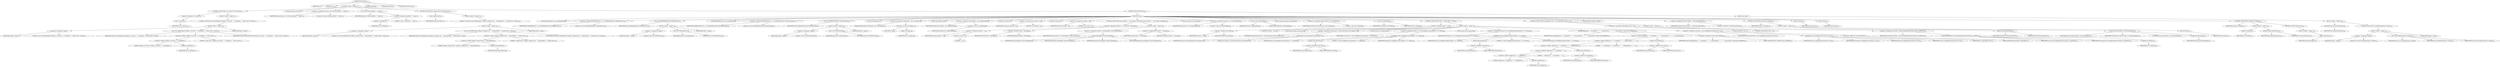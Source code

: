digraph "processFile" {  
"744" [label = <(METHOD,processFile)<SUB>272</SUB>> ]
"69" [label = <(PARAM,this)<SUB>272</SUB>> ]
"745" [label = <(PARAM,File src)<SUB>272</SUB>> ]
"746" [label = <(BLOCK,&lt;empty&gt;,&lt;empty&gt;)<SUB>272</SUB>> ]
"747" [label = <(CONTROL_STRUCTURE,if (!src.exists()),if (!src.exists()))<SUB>273</SUB>> ]
"748" [label = <(&lt;operator&gt;.logicalNot,!src.exists())<SUB>273</SUB>> ]
"749" [label = <(exists,src.exists())<SUB>273</SUB>> ]
"750" [label = <(IDENTIFIER,src,src.exists())<SUB>273</SUB>> ]
"751" [label = <(BLOCK,&lt;empty&gt;,&lt;empty&gt;)<SUB>273</SUB>> ]
"752" [label = <(&lt;operator&gt;.throw,throw new BuildException(&quot;Replace: source file &quot; + src.getPath() + &quot; doesn't exist&quot;, location);)<SUB>274</SUB>> ]
"753" [label = <(BLOCK,&lt;empty&gt;,&lt;empty&gt;)<SUB>274</SUB>> ]
"754" [label = <(&lt;operator&gt;.assignment,&lt;empty&gt;)> ]
"755" [label = <(IDENTIFIER,$obj18,&lt;empty&gt;)> ]
"756" [label = <(&lt;operator&gt;.alloc,new BuildException(&quot;Replace: source file &quot; + src.getPath() + &quot; doesn't exist&quot;, location))<SUB>274</SUB>> ]
"757" [label = <(&lt;init&gt;,new BuildException(&quot;Replace: source file &quot; + src.getPath() + &quot; doesn't exist&quot;, location))<SUB>274</SUB>> ]
"758" [label = <(IDENTIFIER,$obj18,new BuildException(&quot;Replace: source file &quot; + src.getPath() + &quot; doesn't exist&quot;, location))> ]
"759" [label = <(&lt;operator&gt;.addition,&quot;Replace: source file &quot; + src.getPath() + &quot; doesn't exist&quot;)<SUB>274</SUB>> ]
"760" [label = <(&lt;operator&gt;.addition,&quot;Replace: source file &quot; + src.getPath())<SUB>274</SUB>> ]
"761" [label = <(LITERAL,&quot;Replace: source file &quot;,&quot;Replace: source file &quot; + src.getPath())<SUB>274</SUB>> ]
"762" [label = <(getPath,src.getPath())<SUB>274</SUB>> ]
"763" [label = <(IDENTIFIER,src,src.getPath())<SUB>274</SUB>> ]
"764" [label = <(LITERAL,&quot; doesn't exist&quot;,&quot;Replace: source file &quot; + src.getPath() + &quot; doesn't exist&quot;)<SUB>274</SUB>> ]
"765" [label = <(IDENTIFIER,location,new BuildException(&quot;Replace: source file &quot; + src.getPath() + &quot; doesn't exist&quot;, location))<SUB>274</SUB>> ]
"766" [label = <(IDENTIFIER,$obj18,&lt;empty&gt;)> ]
"59" [label = <(LOCAL,File temp: java.io.File)> ]
"767" [label = <(&lt;operator&gt;.assignment,File temp = new File(src.getPath() + &quot;.temp&quot;))<SUB>277</SUB>> ]
"768" [label = <(IDENTIFIER,temp,File temp = new File(src.getPath() + &quot;.temp&quot;))<SUB>277</SUB>> ]
"769" [label = <(&lt;operator&gt;.alloc,new File(src.getPath() + &quot;.temp&quot;))<SUB>277</SUB>> ]
"770" [label = <(&lt;init&gt;,new File(src.getPath() + &quot;.temp&quot;))<SUB>277</SUB>> ]
"58" [label = <(IDENTIFIER,temp,new File(src.getPath() + &quot;.temp&quot;))<SUB>277</SUB>> ]
"771" [label = <(&lt;operator&gt;.addition,src.getPath() + &quot;.temp&quot;)<SUB>277</SUB>> ]
"772" [label = <(getPath,src.getPath())<SUB>277</SUB>> ]
"773" [label = <(IDENTIFIER,src,src.getPath())<SUB>277</SUB>> ]
"774" [label = <(LITERAL,&quot;.temp&quot;,src.getPath() + &quot;.temp&quot;)<SUB>277</SUB>> ]
"775" [label = <(CONTROL_STRUCTURE,if (temp.exists()),if (temp.exists()))<SUB>279</SUB>> ]
"776" [label = <(exists,temp.exists())<SUB>279</SUB>> ]
"777" [label = <(IDENTIFIER,temp,temp.exists())<SUB>279</SUB>> ]
"778" [label = <(BLOCK,&lt;empty&gt;,&lt;empty&gt;)<SUB>279</SUB>> ]
"779" [label = <(&lt;operator&gt;.throw,throw new BuildException(&quot;Replace: temporary file &quot; + temp.getPath() + &quot; already exists&quot;, location);)<SUB>280</SUB>> ]
"780" [label = <(BLOCK,&lt;empty&gt;,&lt;empty&gt;)<SUB>280</SUB>> ]
"781" [label = <(&lt;operator&gt;.assignment,&lt;empty&gt;)> ]
"782" [label = <(IDENTIFIER,$obj20,&lt;empty&gt;)> ]
"783" [label = <(&lt;operator&gt;.alloc,new BuildException(&quot;Replace: temporary file &quot; + temp.getPath() + &quot; already exists&quot;, location))<SUB>280</SUB>> ]
"784" [label = <(&lt;init&gt;,new BuildException(&quot;Replace: temporary file &quot; + temp.getPath() + &quot; already exists&quot;, location))<SUB>280</SUB>> ]
"785" [label = <(IDENTIFIER,$obj20,new BuildException(&quot;Replace: temporary file &quot; + temp.getPath() + &quot; already exists&quot;, location))> ]
"786" [label = <(&lt;operator&gt;.addition,&quot;Replace: temporary file &quot; + temp.getPath() + &quot; already exists&quot;)<SUB>280</SUB>> ]
"787" [label = <(&lt;operator&gt;.addition,&quot;Replace: temporary file &quot; + temp.getPath())<SUB>280</SUB>> ]
"788" [label = <(LITERAL,&quot;Replace: temporary file &quot;,&quot;Replace: temporary file &quot; + temp.getPath())<SUB>280</SUB>> ]
"789" [label = <(getPath,temp.getPath())<SUB>280</SUB>> ]
"790" [label = <(IDENTIFIER,temp,temp.getPath())<SUB>280</SUB>> ]
"791" [label = <(LITERAL,&quot; already exists&quot;,&quot;Replace: temporary file &quot; + temp.getPath() + &quot; already exists&quot;)<SUB>280</SUB>> ]
"792" [label = <(IDENTIFIER,location,new BuildException(&quot;Replace: temporary file &quot; + temp.getPath() + &quot; already exists&quot;, location))<SUB>280</SUB>> ]
"793" [label = <(IDENTIFIER,$obj20,&lt;empty&gt;)> ]
"794" [label = <(CONTROL_STRUCTURE,try,try)<SUB>283</SUB>> ]
"795" [label = <(BLOCK,try,try)<SUB>283</SUB>> ]
"61" [label = <(LOCAL,BufferedReader br: java.io.BufferedReader)> ]
"796" [label = <(&lt;operator&gt;.assignment,BufferedReader br = new BufferedReader(new FileReader(src)))<SUB>284</SUB>> ]
"797" [label = <(IDENTIFIER,br,BufferedReader br = new BufferedReader(new FileReader(src)))<SUB>284</SUB>> ]
"798" [label = <(&lt;operator&gt;.alloc,new BufferedReader(new FileReader(src)))<SUB>284</SUB>> ]
"799" [label = <(&lt;init&gt;,new BufferedReader(new FileReader(src)))<SUB>284</SUB>> ]
"60" [label = <(IDENTIFIER,br,new BufferedReader(new FileReader(src)))<SUB>284</SUB>> ]
"800" [label = <(BLOCK,&lt;empty&gt;,&lt;empty&gt;)<SUB>284</SUB>> ]
"801" [label = <(&lt;operator&gt;.assignment,&lt;empty&gt;)> ]
"802" [label = <(IDENTIFIER,$obj21,&lt;empty&gt;)> ]
"803" [label = <(&lt;operator&gt;.alloc,new FileReader(src))<SUB>284</SUB>> ]
"804" [label = <(&lt;init&gt;,new FileReader(src))<SUB>284</SUB>> ]
"805" [label = <(IDENTIFIER,$obj21,new FileReader(src))> ]
"806" [label = <(IDENTIFIER,src,new FileReader(src))<SUB>284</SUB>> ]
"807" [label = <(IDENTIFIER,$obj21,&lt;empty&gt;)> ]
"63" [label = <(LOCAL,BufferedWriter bw: java.io.BufferedWriter)> ]
"808" [label = <(&lt;operator&gt;.assignment,BufferedWriter bw = new BufferedWriter(new FileWriter(temp)))<SUB>285</SUB>> ]
"809" [label = <(IDENTIFIER,bw,BufferedWriter bw = new BufferedWriter(new FileWriter(temp)))<SUB>285</SUB>> ]
"810" [label = <(&lt;operator&gt;.alloc,new BufferedWriter(new FileWriter(temp)))<SUB>285</SUB>> ]
"811" [label = <(&lt;init&gt;,new BufferedWriter(new FileWriter(temp)))<SUB>285</SUB>> ]
"62" [label = <(IDENTIFIER,bw,new BufferedWriter(new FileWriter(temp)))<SUB>285</SUB>> ]
"812" [label = <(BLOCK,&lt;empty&gt;,&lt;empty&gt;)<SUB>285</SUB>> ]
"813" [label = <(&lt;operator&gt;.assignment,&lt;empty&gt;)> ]
"814" [label = <(IDENTIFIER,$obj23,&lt;empty&gt;)> ]
"815" [label = <(&lt;operator&gt;.alloc,new FileWriter(temp))<SUB>285</SUB>> ]
"816" [label = <(&lt;init&gt;,new FileWriter(temp))<SUB>285</SUB>> ]
"817" [label = <(IDENTIFIER,$obj23,new FileWriter(temp))> ]
"818" [label = <(IDENTIFIER,temp,new FileWriter(temp))<SUB>285</SUB>> ]
"819" [label = <(IDENTIFIER,$obj23,&lt;empty&gt;)> ]
"820" [label = <(LOCAL,int fileLength: int)> ]
"821" [label = <(&lt;operator&gt;.assignment,int fileLength = (int) (src.length()))<SUB>288</SUB>> ]
"822" [label = <(IDENTIFIER,fileLength,int fileLength = (int) (src.length()))<SUB>288</SUB>> ]
"823" [label = <(&lt;operator&gt;.cast,(int) (src.length()))<SUB>288</SUB>> ]
"824" [label = <(TYPE_REF,int,int)<SUB>288</SUB>> ]
"825" [label = <(length,src.length())<SUB>288</SUB>> ]
"826" [label = <(IDENTIFIER,src,src.length())<SUB>288</SUB>> ]
"827" [label = <(LOCAL,char[] tmpBuf: char[])> ]
"828" [label = <(&lt;operator&gt;.assignment,char[] tmpBuf = new char[fileLength])<SUB>289</SUB>> ]
"829" [label = <(IDENTIFIER,tmpBuf,char[] tmpBuf = new char[fileLength])<SUB>289</SUB>> ]
"830" [label = <(&lt;operator&gt;.alloc,new char[fileLength])> ]
"831" [label = <(IDENTIFIER,fileLength,new char[fileLength])<SUB>289</SUB>> ]
"832" [label = <(LOCAL,int numread: int)> ]
"833" [label = <(&lt;operator&gt;.assignment,int numread = 0)<SUB>290</SUB>> ]
"834" [label = <(IDENTIFIER,numread,int numread = 0)<SUB>290</SUB>> ]
"835" [label = <(LITERAL,0,int numread = 0)<SUB>290</SUB>> ]
"836" [label = <(LOCAL,int totread: int)> ]
"837" [label = <(&lt;operator&gt;.assignment,int totread = 0)<SUB>291</SUB>> ]
"838" [label = <(IDENTIFIER,totread,int totread = 0)<SUB>291</SUB>> ]
"839" [label = <(LITERAL,0,int totread = 0)<SUB>291</SUB>> ]
"840" [label = <(CONTROL_STRUCTURE,while (numread != -1 &amp;&amp; totread &lt; fileLength),while (numread != -1 &amp;&amp; totread &lt; fileLength))<SUB>292</SUB>> ]
"841" [label = <(&lt;operator&gt;.logicalAnd,numread != -1 &amp;&amp; totread &lt; fileLength)<SUB>292</SUB>> ]
"842" [label = <(&lt;operator&gt;.notEquals,numread != -1)<SUB>292</SUB>> ]
"843" [label = <(IDENTIFIER,numread,numread != -1)<SUB>292</SUB>> ]
"844" [label = <(&lt;operator&gt;.minus,-1)<SUB>292</SUB>> ]
"845" [label = <(LITERAL,1,-1)<SUB>292</SUB>> ]
"846" [label = <(&lt;operator&gt;.lessThan,totread &lt; fileLength)<SUB>292</SUB>> ]
"847" [label = <(IDENTIFIER,totread,totread &lt; fileLength)<SUB>292</SUB>> ]
"848" [label = <(IDENTIFIER,fileLength,totread &lt; fileLength)<SUB>292</SUB>> ]
"849" [label = <(BLOCK,&lt;empty&gt;,&lt;empty&gt;)<SUB>292</SUB>> ]
"850" [label = <(&lt;operator&gt;.assignment,numread = br.read(tmpBuf, totread, fileLength))<SUB>293</SUB>> ]
"851" [label = <(IDENTIFIER,numread,numread = br.read(tmpBuf, totread, fileLength))<SUB>293</SUB>> ]
"852" [label = <(read,br.read(tmpBuf, totread, fileLength))<SUB>293</SUB>> ]
"853" [label = <(IDENTIFIER,br,br.read(tmpBuf, totread, fileLength))<SUB>293</SUB>> ]
"854" [label = <(IDENTIFIER,tmpBuf,br.read(tmpBuf, totread, fileLength))<SUB>293</SUB>> ]
"855" [label = <(IDENTIFIER,totread,br.read(tmpBuf, totread, fileLength))<SUB>293</SUB>> ]
"856" [label = <(IDENTIFIER,fileLength,br.read(tmpBuf, totread, fileLength))<SUB>293</SUB>> ]
"857" [label = <(&lt;operator&gt;.assignmentPlus,totread += numread)<SUB>294</SUB>> ]
"858" [label = <(IDENTIFIER,totread,totread += numread)<SUB>294</SUB>> ]
"859" [label = <(IDENTIFIER,numread,totread += numread)<SUB>294</SUB>> ]
"65" [label = <(LOCAL,String buf: java.lang.String)> ]
"860" [label = <(&lt;operator&gt;.assignment,String buf = new String(tmpBuf))<SUB>298</SUB>> ]
"861" [label = <(IDENTIFIER,buf,String buf = new String(tmpBuf))<SUB>298</SUB>> ]
"862" [label = <(&lt;operator&gt;.alloc,new String(tmpBuf))<SUB>298</SUB>> ]
"863" [label = <(&lt;init&gt;,new String(tmpBuf))<SUB>298</SUB>> ]
"64" [label = <(IDENTIFIER,buf,new String(tmpBuf))<SUB>298</SUB>> ]
"864" [label = <(IDENTIFIER,tmpBuf,new String(tmpBuf))<SUB>298</SUB>> ]
"67" [label = <(LOCAL,String newString: java.lang.String)> ]
"865" [label = <(&lt;operator&gt;.assignment,String newString = new String(buf))<SUB>301</SUB>> ]
"866" [label = <(IDENTIFIER,newString,String newString = new String(buf))<SUB>301</SUB>> ]
"867" [label = <(&lt;operator&gt;.alloc,new String(buf))<SUB>301</SUB>> ]
"868" [label = <(&lt;init&gt;,new String(buf))<SUB>301</SUB>> ]
"66" [label = <(IDENTIFIER,newString,new String(buf))<SUB>301</SUB>> ]
"869" [label = <(IDENTIFIER,buf,new String(buf))<SUB>301</SUB>> ]
"870" [label = <(CONTROL_STRUCTURE,if (token != null),if (token != null))<SUB>303</SUB>> ]
"871" [label = <(&lt;operator&gt;.notEquals,token != null)<SUB>303</SUB>> ]
"872" [label = <(&lt;operator&gt;.fieldAccess,this.token)<SUB>303</SUB>> ]
"873" [label = <(IDENTIFIER,this,token != null)<SUB>303</SUB>> ]
"874" [label = <(FIELD_IDENTIFIER,token,token)<SUB>303</SUB>> ]
"875" [label = <(LITERAL,null,token != null)<SUB>303</SUB>> ]
"876" [label = <(BLOCK,&lt;empty&gt;,&lt;empty&gt;)<SUB>304</SUB>> ]
"877" [label = <(LOCAL,String linesep: java.lang.String)> ]
"878" [label = <(&lt;operator&gt;.assignment,String linesep = System.getProperty(&quot;line.separator&quot;))<SUB>308</SUB>> ]
"879" [label = <(IDENTIFIER,linesep,String linesep = System.getProperty(&quot;line.separator&quot;))<SUB>308</SUB>> ]
"880" [label = <(getProperty,System.getProperty(&quot;line.separator&quot;))<SUB>308</SUB>> ]
"881" [label = <(IDENTIFIER,System,System.getProperty(&quot;line.separator&quot;))<SUB>308</SUB>> ]
"882" [label = <(LITERAL,&quot;line.separator&quot;,System.getProperty(&quot;line.separator&quot;))<SUB>308</SUB>> ]
"883" [label = <(LOCAL,String val: java.lang.String)> ]
"884" [label = <(&lt;operator&gt;.assignment,String val = this.stringReplace(value.getText(), &quot;\n&quot;, linesep))<SUB>309</SUB>> ]
"885" [label = <(IDENTIFIER,val,String val = this.stringReplace(value.getText(), &quot;\n&quot;, linesep))<SUB>309</SUB>> ]
"886" [label = <(stringReplace,this.stringReplace(value.getText(), &quot;\n&quot;, linesep))<SUB>309</SUB>> ]
"68" [label = <(IDENTIFIER,this,this.stringReplace(value.getText(), &quot;\n&quot;, linesep))<SUB>309</SUB>> ]
"887" [label = <(getText,value.getText())<SUB>309</SUB>> ]
"888" [label = <(&lt;operator&gt;.fieldAccess,this.value)<SUB>309</SUB>> ]
"889" [label = <(IDENTIFIER,this,value.getText())<SUB>309</SUB>> ]
"890" [label = <(FIELD_IDENTIFIER,value,value)<SUB>309</SUB>> ]
"891" [label = <(LITERAL,&quot;\n&quot;,this.stringReplace(value.getText(), &quot;\n&quot;, linesep))<SUB>309</SUB>> ]
"892" [label = <(IDENTIFIER,linesep,this.stringReplace(value.getText(), &quot;\n&quot;, linesep))<SUB>309</SUB>> ]
"893" [label = <(LOCAL,String tok: java.lang.String)> ]
"894" [label = <(&lt;operator&gt;.assignment,String tok = this.stringReplace(token.getText(), &quot;\n&quot;, linesep))<SUB>310</SUB>> ]
"895" [label = <(IDENTIFIER,tok,String tok = this.stringReplace(token.getText(), &quot;\n&quot;, linesep))<SUB>310</SUB>> ]
"896" [label = <(stringReplace,this.stringReplace(token.getText(), &quot;\n&quot;, linesep))<SUB>310</SUB>> ]
"70" [label = <(IDENTIFIER,this,this.stringReplace(token.getText(), &quot;\n&quot;, linesep))<SUB>310</SUB>> ]
"897" [label = <(getText,token.getText())<SUB>310</SUB>> ]
"898" [label = <(&lt;operator&gt;.fieldAccess,this.token)<SUB>310</SUB>> ]
"899" [label = <(IDENTIFIER,this,token.getText())<SUB>310</SUB>> ]
"900" [label = <(FIELD_IDENTIFIER,token,token)<SUB>310</SUB>> ]
"901" [label = <(LITERAL,&quot;\n&quot;,this.stringReplace(token.getText(), &quot;\n&quot;, linesep))<SUB>310</SUB>> ]
"902" [label = <(IDENTIFIER,linesep,this.stringReplace(token.getText(), &quot;\n&quot;, linesep))<SUB>310</SUB>> ]
"903" [label = <(log,log(&quot;Replacing in &quot; + src.getPath() + &quot;: &quot; + token.getText() + &quot; --&gt; &quot; + value.getText(), Project.MSG_VERBOSE))<SUB>313</SUB>> ]
"71" [label = <(IDENTIFIER,this,log(&quot;Replacing in &quot; + src.getPath() + &quot;: &quot; + token.getText() + &quot; --&gt; &quot; + value.getText(), Project.MSG_VERBOSE))<SUB>313</SUB>> ]
"904" [label = <(&lt;operator&gt;.addition,&quot;Replacing in &quot; + src.getPath() + &quot;: &quot; + token.getText() + &quot; --&gt; &quot; + value.getText())<SUB>313</SUB>> ]
"905" [label = <(&lt;operator&gt;.addition,&quot;Replacing in &quot; + src.getPath() + &quot;: &quot; + token.getText() + &quot; --&gt; &quot;)<SUB>313</SUB>> ]
"906" [label = <(&lt;operator&gt;.addition,&quot;Replacing in &quot; + src.getPath() + &quot;: &quot; + token.getText())<SUB>313</SUB>> ]
"907" [label = <(&lt;operator&gt;.addition,&quot;Replacing in &quot; + src.getPath() + &quot;: &quot;)<SUB>313</SUB>> ]
"908" [label = <(&lt;operator&gt;.addition,&quot;Replacing in &quot; + src.getPath())<SUB>313</SUB>> ]
"909" [label = <(LITERAL,&quot;Replacing in &quot;,&quot;Replacing in &quot; + src.getPath())<SUB>313</SUB>> ]
"910" [label = <(getPath,src.getPath())<SUB>313</SUB>> ]
"911" [label = <(IDENTIFIER,src,src.getPath())<SUB>313</SUB>> ]
"912" [label = <(LITERAL,&quot;: &quot;,&quot;Replacing in &quot; + src.getPath() + &quot;: &quot;)<SUB>313</SUB>> ]
"913" [label = <(getText,token.getText())<SUB>313</SUB>> ]
"914" [label = <(&lt;operator&gt;.fieldAccess,this.token)<SUB>313</SUB>> ]
"915" [label = <(IDENTIFIER,this,token.getText())<SUB>313</SUB>> ]
"916" [label = <(FIELD_IDENTIFIER,token,token)<SUB>313</SUB>> ]
"917" [label = <(LITERAL,&quot; --&gt; &quot;,&quot;Replacing in &quot; + src.getPath() + &quot;: &quot; + token.getText() + &quot; --&gt; &quot;)<SUB>313</SUB>> ]
"918" [label = <(getText,value.getText())<SUB>313</SUB>> ]
"919" [label = <(&lt;operator&gt;.fieldAccess,this.value)<SUB>313</SUB>> ]
"920" [label = <(IDENTIFIER,this,value.getText())<SUB>313</SUB>> ]
"921" [label = <(FIELD_IDENTIFIER,value,value)<SUB>313</SUB>> ]
"922" [label = <(&lt;operator&gt;.fieldAccess,Project.MSG_VERBOSE)<SUB>313</SUB>> ]
"923" [label = <(IDENTIFIER,Project,log(&quot;Replacing in &quot; + src.getPath() + &quot;: &quot; + token.getText() + &quot; --&gt; &quot; + value.getText(), Project.MSG_VERBOSE))<SUB>313</SUB>> ]
"924" [label = <(FIELD_IDENTIFIER,MSG_VERBOSE,MSG_VERBOSE)<SUB>313</SUB>> ]
"925" [label = <(&lt;operator&gt;.assignment,newString = this.stringReplace(newString, tok, val))<SUB>314</SUB>> ]
"926" [label = <(IDENTIFIER,newString,newString = this.stringReplace(newString, tok, val))<SUB>314</SUB>> ]
"927" [label = <(stringReplace,this.stringReplace(newString, tok, val))<SUB>314</SUB>> ]
"72" [label = <(IDENTIFIER,this,this.stringReplace(newString, tok, val))<SUB>314</SUB>> ]
"928" [label = <(IDENTIFIER,newString,this.stringReplace(newString, tok, val))<SUB>314</SUB>> ]
"929" [label = <(IDENTIFIER,tok,this.stringReplace(newString, tok, val))<SUB>314</SUB>> ]
"930" [label = <(IDENTIFIER,val,this.stringReplace(newString, tok, val))<SUB>314</SUB>> ]
"931" [label = <(CONTROL_STRUCTURE,if (replacefilters.size() &gt; 0),if (replacefilters.size() &gt; 0))<SUB>317</SUB>> ]
"932" [label = <(&lt;operator&gt;.greaterThan,replacefilters.size() &gt; 0)<SUB>317</SUB>> ]
"933" [label = <(size,replacefilters.size())<SUB>317</SUB>> ]
"934" [label = <(&lt;operator&gt;.fieldAccess,this.replacefilters)<SUB>317</SUB>> ]
"935" [label = <(IDENTIFIER,this,replacefilters.size())<SUB>317</SUB>> ]
"936" [label = <(FIELD_IDENTIFIER,replacefilters,replacefilters)<SUB>317</SUB>> ]
"937" [label = <(LITERAL,0,replacefilters.size() &gt; 0)<SUB>317</SUB>> ]
"938" [label = <(BLOCK,&lt;empty&gt;,&lt;empty&gt;)<SUB>317</SUB>> ]
"939" [label = <(&lt;operator&gt;.assignment,newString = this.processReplacefilters(newString, src.getPath()))<SUB>318</SUB>> ]
"940" [label = <(IDENTIFIER,newString,newString = this.processReplacefilters(newString, src.getPath()))<SUB>318</SUB>> ]
"941" [label = <(processReplacefilters,this.processReplacefilters(newString, src.getPath()))<SUB>318</SUB>> ]
"73" [label = <(IDENTIFIER,this,this.processReplacefilters(newString, src.getPath()))<SUB>318</SUB>> ]
"942" [label = <(IDENTIFIER,newString,this.processReplacefilters(newString, src.getPath()))<SUB>318</SUB>> ]
"943" [label = <(getPath,src.getPath())<SUB>318</SUB>> ]
"944" [label = <(IDENTIFIER,src,src.getPath())<SUB>318</SUB>> ]
"945" [label = <(LOCAL,boolean changes: boolean)> ]
"946" [label = <(&lt;operator&gt;.assignment,boolean changes = !newString.equals(buf))<SUB>321</SUB>> ]
"947" [label = <(IDENTIFIER,changes,boolean changes = !newString.equals(buf))<SUB>321</SUB>> ]
"948" [label = <(&lt;operator&gt;.logicalNot,!newString.equals(buf))<SUB>321</SUB>> ]
"949" [label = <(equals,newString.equals(buf))<SUB>321</SUB>> ]
"950" [label = <(IDENTIFIER,newString,newString.equals(buf))<SUB>321</SUB>> ]
"951" [label = <(IDENTIFIER,buf,newString.equals(buf))<SUB>321</SUB>> ]
"952" [label = <(CONTROL_STRUCTURE,if (changes),if (changes))<SUB>322</SUB>> ]
"953" [label = <(IDENTIFIER,changes,if (changes))<SUB>322</SUB>> ]
"954" [label = <(BLOCK,&lt;empty&gt;,&lt;empty&gt;)<SUB>322</SUB>> ]
"955" [label = <(write,bw.write(newString, 0, newString.length()))<SUB>323</SUB>> ]
"956" [label = <(IDENTIFIER,bw,bw.write(newString, 0, newString.length()))<SUB>323</SUB>> ]
"957" [label = <(IDENTIFIER,newString,bw.write(newString, 0, newString.length()))<SUB>323</SUB>> ]
"958" [label = <(LITERAL,0,bw.write(newString, 0, newString.length()))<SUB>323</SUB>> ]
"959" [label = <(length,newString.length())<SUB>323</SUB>> ]
"960" [label = <(IDENTIFIER,newString,newString.length())<SUB>323</SUB>> ]
"961" [label = <(flush,bw.flush())<SUB>324</SUB>> ]
"962" [label = <(IDENTIFIER,bw,bw.flush())<SUB>324</SUB>> ]
"963" [label = <(close,bw.close())<SUB>328</SUB>> ]
"964" [label = <(IDENTIFIER,bw,bw.close())<SUB>328</SUB>> ]
"965" [label = <(close,br.close())<SUB>329</SUB>> ]
"966" [label = <(IDENTIFIER,br,br.close())<SUB>329</SUB>> ]
"967" [label = <(CONTROL_STRUCTURE,if (changes),if (changes))<SUB>333</SUB>> ]
"968" [label = <(IDENTIFIER,changes,if (changes))<SUB>333</SUB>> ]
"969" [label = <(BLOCK,&lt;empty&gt;,&lt;empty&gt;)<SUB>333</SUB>> ]
"970" [label = <(delete,src.delete())<SUB>334</SUB>> ]
"971" [label = <(IDENTIFIER,src,src.delete())<SUB>334</SUB>> ]
"972" [label = <(renameTo,temp.renameTo(src))<SUB>335</SUB>> ]
"973" [label = <(IDENTIFIER,temp,temp.renameTo(src))<SUB>335</SUB>> ]
"974" [label = <(IDENTIFIER,src,temp.renameTo(src))<SUB>335</SUB>> ]
"975" [label = <(CONTROL_STRUCTURE,else,else)<SUB>336</SUB>> ]
"976" [label = <(BLOCK,&lt;empty&gt;,&lt;empty&gt;)<SUB>336</SUB>> ]
"977" [label = <(delete,temp.delete())<SUB>337</SUB>> ]
"978" [label = <(IDENTIFIER,temp,temp.delete())<SUB>337</SUB>> ]
"979" [label = <(BLOCK,catch,catch)> ]
"980" [label = <(BLOCK,&lt;empty&gt;,&lt;empty&gt;)<SUB>339</SUB>> ]
"981" [label = <(printStackTrace,ioe.printStackTrace())<SUB>340</SUB>> ]
"982" [label = <(IDENTIFIER,ioe,ioe.printStackTrace())<SUB>340</SUB>> ]
"983" [label = <(&lt;operator&gt;.throw,throw new BuildException(ioe, location);)<SUB>341</SUB>> ]
"984" [label = <(BLOCK,&lt;empty&gt;,&lt;empty&gt;)<SUB>341</SUB>> ]
"985" [label = <(&lt;operator&gt;.assignment,&lt;empty&gt;)> ]
"986" [label = <(IDENTIFIER,$obj27,&lt;empty&gt;)> ]
"987" [label = <(&lt;operator&gt;.alloc,new BuildException(ioe, location))<SUB>341</SUB>> ]
"988" [label = <(&lt;init&gt;,new BuildException(ioe, location))<SUB>341</SUB>> ]
"989" [label = <(IDENTIFIER,$obj27,new BuildException(ioe, location))> ]
"990" [label = <(IDENTIFIER,ioe,new BuildException(ioe, location))<SUB>341</SUB>> ]
"991" [label = <(IDENTIFIER,location,new BuildException(ioe, location))<SUB>341</SUB>> ]
"992" [label = <(IDENTIFIER,$obj27,&lt;empty&gt;)> ]
"993" [label = <(MODIFIER,PRIVATE)> ]
"994" [label = <(MODIFIER,VIRTUAL)> ]
"995" [label = <(METHOD_RETURN,void)<SUB>272</SUB>> ]
  "744" -> "69" 
  "744" -> "745" 
  "744" -> "746" 
  "744" -> "993" 
  "744" -> "994" 
  "744" -> "995" 
  "746" -> "747" 
  "746" -> "59" 
  "746" -> "767" 
  "746" -> "770" 
  "746" -> "775" 
  "746" -> "794" 
  "747" -> "748" 
  "747" -> "751" 
  "748" -> "749" 
  "749" -> "750" 
  "751" -> "752" 
  "752" -> "753" 
  "753" -> "754" 
  "753" -> "757" 
  "753" -> "766" 
  "754" -> "755" 
  "754" -> "756" 
  "757" -> "758" 
  "757" -> "759" 
  "757" -> "765" 
  "759" -> "760" 
  "759" -> "764" 
  "760" -> "761" 
  "760" -> "762" 
  "762" -> "763" 
  "767" -> "768" 
  "767" -> "769" 
  "770" -> "58" 
  "770" -> "771" 
  "771" -> "772" 
  "771" -> "774" 
  "772" -> "773" 
  "775" -> "776" 
  "775" -> "778" 
  "776" -> "777" 
  "778" -> "779" 
  "779" -> "780" 
  "780" -> "781" 
  "780" -> "784" 
  "780" -> "793" 
  "781" -> "782" 
  "781" -> "783" 
  "784" -> "785" 
  "784" -> "786" 
  "784" -> "792" 
  "786" -> "787" 
  "786" -> "791" 
  "787" -> "788" 
  "787" -> "789" 
  "789" -> "790" 
  "794" -> "795" 
  "794" -> "979" 
  "795" -> "61" 
  "795" -> "796" 
  "795" -> "799" 
  "795" -> "63" 
  "795" -> "808" 
  "795" -> "811" 
  "795" -> "820" 
  "795" -> "821" 
  "795" -> "827" 
  "795" -> "828" 
  "795" -> "832" 
  "795" -> "833" 
  "795" -> "836" 
  "795" -> "837" 
  "795" -> "840" 
  "795" -> "65" 
  "795" -> "860" 
  "795" -> "863" 
  "795" -> "67" 
  "795" -> "865" 
  "795" -> "868" 
  "795" -> "870" 
  "795" -> "931" 
  "795" -> "945" 
  "795" -> "946" 
  "795" -> "952" 
  "795" -> "963" 
  "795" -> "965" 
  "795" -> "967" 
  "796" -> "797" 
  "796" -> "798" 
  "799" -> "60" 
  "799" -> "800" 
  "800" -> "801" 
  "800" -> "804" 
  "800" -> "807" 
  "801" -> "802" 
  "801" -> "803" 
  "804" -> "805" 
  "804" -> "806" 
  "808" -> "809" 
  "808" -> "810" 
  "811" -> "62" 
  "811" -> "812" 
  "812" -> "813" 
  "812" -> "816" 
  "812" -> "819" 
  "813" -> "814" 
  "813" -> "815" 
  "816" -> "817" 
  "816" -> "818" 
  "821" -> "822" 
  "821" -> "823" 
  "823" -> "824" 
  "823" -> "825" 
  "825" -> "826" 
  "828" -> "829" 
  "828" -> "830" 
  "830" -> "831" 
  "833" -> "834" 
  "833" -> "835" 
  "837" -> "838" 
  "837" -> "839" 
  "840" -> "841" 
  "840" -> "849" 
  "841" -> "842" 
  "841" -> "846" 
  "842" -> "843" 
  "842" -> "844" 
  "844" -> "845" 
  "846" -> "847" 
  "846" -> "848" 
  "849" -> "850" 
  "849" -> "857" 
  "850" -> "851" 
  "850" -> "852" 
  "852" -> "853" 
  "852" -> "854" 
  "852" -> "855" 
  "852" -> "856" 
  "857" -> "858" 
  "857" -> "859" 
  "860" -> "861" 
  "860" -> "862" 
  "863" -> "64" 
  "863" -> "864" 
  "865" -> "866" 
  "865" -> "867" 
  "868" -> "66" 
  "868" -> "869" 
  "870" -> "871" 
  "870" -> "876" 
  "871" -> "872" 
  "871" -> "875" 
  "872" -> "873" 
  "872" -> "874" 
  "876" -> "877" 
  "876" -> "878" 
  "876" -> "883" 
  "876" -> "884" 
  "876" -> "893" 
  "876" -> "894" 
  "876" -> "903" 
  "876" -> "925" 
  "878" -> "879" 
  "878" -> "880" 
  "880" -> "881" 
  "880" -> "882" 
  "884" -> "885" 
  "884" -> "886" 
  "886" -> "68" 
  "886" -> "887" 
  "886" -> "891" 
  "886" -> "892" 
  "887" -> "888" 
  "888" -> "889" 
  "888" -> "890" 
  "894" -> "895" 
  "894" -> "896" 
  "896" -> "70" 
  "896" -> "897" 
  "896" -> "901" 
  "896" -> "902" 
  "897" -> "898" 
  "898" -> "899" 
  "898" -> "900" 
  "903" -> "71" 
  "903" -> "904" 
  "903" -> "922" 
  "904" -> "905" 
  "904" -> "918" 
  "905" -> "906" 
  "905" -> "917" 
  "906" -> "907" 
  "906" -> "913" 
  "907" -> "908" 
  "907" -> "912" 
  "908" -> "909" 
  "908" -> "910" 
  "910" -> "911" 
  "913" -> "914" 
  "914" -> "915" 
  "914" -> "916" 
  "918" -> "919" 
  "919" -> "920" 
  "919" -> "921" 
  "922" -> "923" 
  "922" -> "924" 
  "925" -> "926" 
  "925" -> "927" 
  "927" -> "72" 
  "927" -> "928" 
  "927" -> "929" 
  "927" -> "930" 
  "931" -> "932" 
  "931" -> "938" 
  "932" -> "933" 
  "932" -> "937" 
  "933" -> "934" 
  "934" -> "935" 
  "934" -> "936" 
  "938" -> "939" 
  "939" -> "940" 
  "939" -> "941" 
  "941" -> "73" 
  "941" -> "942" 
  "941" -> "943" 
  "943" -> "944" 
  "946" -> "947" 
  "946" -> "948" 
  "948" -> "949" 
  "949" -> "950" 
  "949" -> "951" 
  "952" -> "953" 
  "952" -> "954" 
  "954" -> "955" 
  "954" -> "961" 
  "955" -> "956" 
  "955" -> "957" 
  "955" -> "958" 
  "955" -> "959" 
  "959" -> "960" 
  "961" -> "962" 
  "963" -> "964" 
  "965" -> "966" 
  "967" -> "968" 
  "967" -> "969" 
  "967" -> "975" 
  "969" -> "970" 
  "969" -> "972" 
  "970" -> "971" 
  "972" -> "973" 
  "972" -> "974" 
  "975" -> "976" 
  "976" -> "977" 
  "977" -> "978" 
  "979" -> "980" 
  "980" -> "981" 
  "980" -> "983" 
  "981" -> "982" 
  "983" -> "984" 
  "984" -> "985" 
  "984" -> "988" 
  "984" -> "992" 
  "985" -> "986" 
  "985" -> "987" 
  "988" -> "989" 
  "988" -> "990" 
  "988" -> "991" 
}
